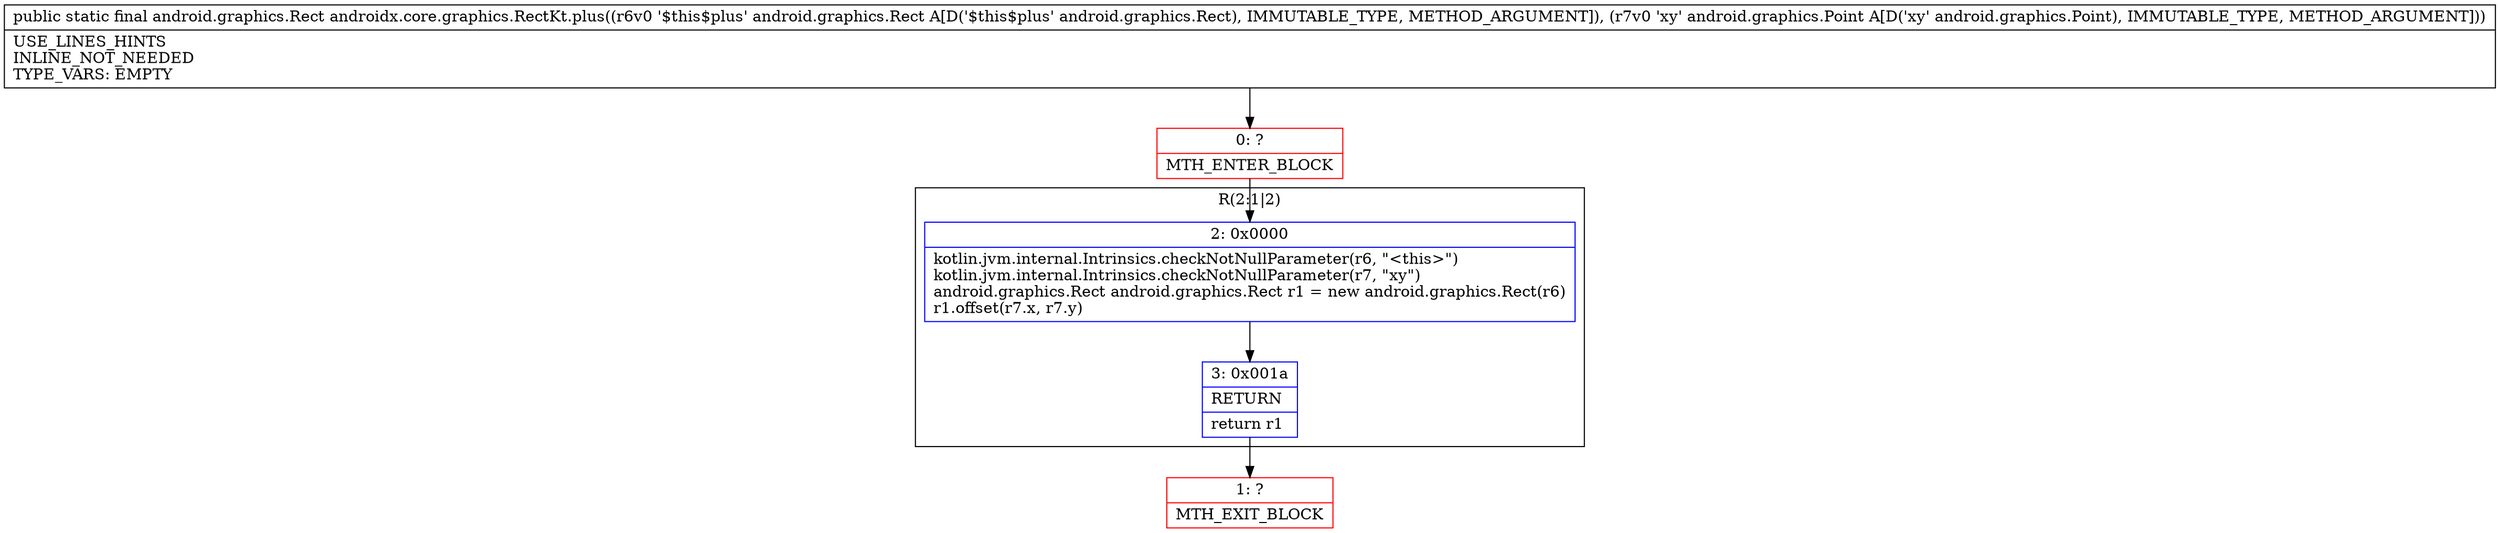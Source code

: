digraph "CFG forandroidx.core.graphics.RectKt.plus(Landroid\/graphics\/Rect;Landroid\/graphics\/Point;)Landroid\/graphics\/Rect;" {
subgraph cluster_Region_1929736486 {
label = "R(2:1|2)";
node [shape=record,color=blue];
Node_2 [shape=record,label="{2\:\ 0x0000|kotlin.jvm.internal.Intrinsics.checkNotNullParameter(r6, \"\<this\>\")\lkotlin.jvm.internal.Intrinsics.checkNotNullParameter(r7, \"xy\")\landroid.graphics.Rect android.graphics.Rect r1 = new android.graphics.Rect(r6)\lr1.offset(r7.x, r7.y)\l}"];
Node_3 [shape=record,label="{3\:\ 0x001a|RETURN\l|return r1\l}"];
}
Node_0 [shape=record,color=red,label="{0\:\ ?|MTH_ENTER_BLOCK\l}"];
Node_1 [shape=record,color=red,label="{1\:\ ?|MTH_EXIT_BLOCK\l}"];
MethodNode[shape=record,label="{public static final android.graphics.Rect androidx.core.graphics.RectKt.plus((r6v0 '$this$plus' android.graphics.Rect A[D('$this$plus' android.graphics.Rect), IMMUTABLE_TYPE, METHOD_ARGUMENT]), (r7v0 'xy' android.graphics.Point A[D('xy' android.graphics.Point), IMMUTABLE_TYPE, METHOD_ARGUMENT]))  | USE_LINES_HINTS\lINLINE_NOT_NEEDED\lTYPE_VARS: EMPTY\l}"];
MethodNode -> Node_0;Node_2 -> Node_3;
Node_3 -> Node_1;
Node_0 -> Node_2;
}

